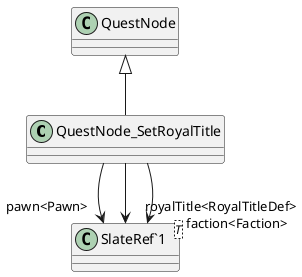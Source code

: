 @startuml
class QuestNode_SetRoyalTitle {
}
class "SlateRef`1"<T> {
}
QuestNode <|-- QuestNode_SetRoyalTitle
QuestNode_SetRoyalTitle --> "pawn<Pawn>" "SlateRef`1"
QuestNode_SetRoyalTitle --> "royalTitle<RoyalTitleDef>" "SlateRef`1"
QuestNode_SetRoyalTitle --> "faction<Faction>" "SlateRef`1"
@enduml
